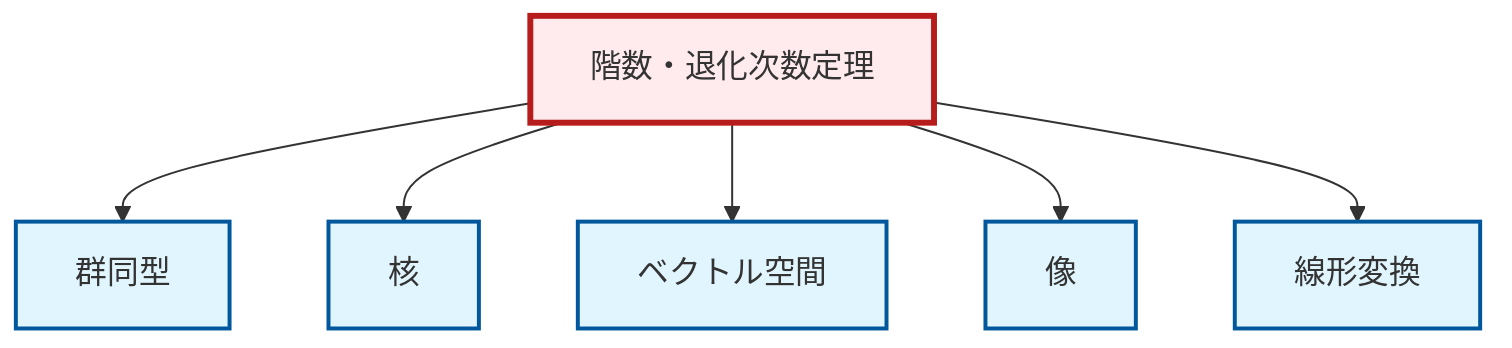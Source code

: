 graph TD
    classDef definition fill:#e1f5fe,stroke:#01579b,stroke-width:2px
    classDef theorem fill:#f3e5f5,stroke:#4a148c,stroke-width:2px
    classDef axiom fill:#fff3e0,stroke:#e65100,stroke-width:2px
    classDef example fill:#e8f5e9,stroke:#1b5e20,stroke-width:2px
    classDef current fill:#ffebee,stroke:#b71c1c,stroke-width:3px
    thm-rank-nullity["階数・退化次数定理"]:::theorem
    def-isomorphism["群同型"]:::definition
    def-kernel["核"]:::definition
    def-vector-space["ベクトル空間"]:::definition
    def-image["像"]:::definition
    def-linear-transformation["線形変換"]:::definition
    thm-rank-nullity --> def-isomorphism
    thm-rank-nullity --> def-kernel
    thm-rank-nullity --> def-vector-space
    thm-rank-nullity --> def-image
    thm-rank-nullity --> def-linear-transformation
    class thm-rank-nullity current
